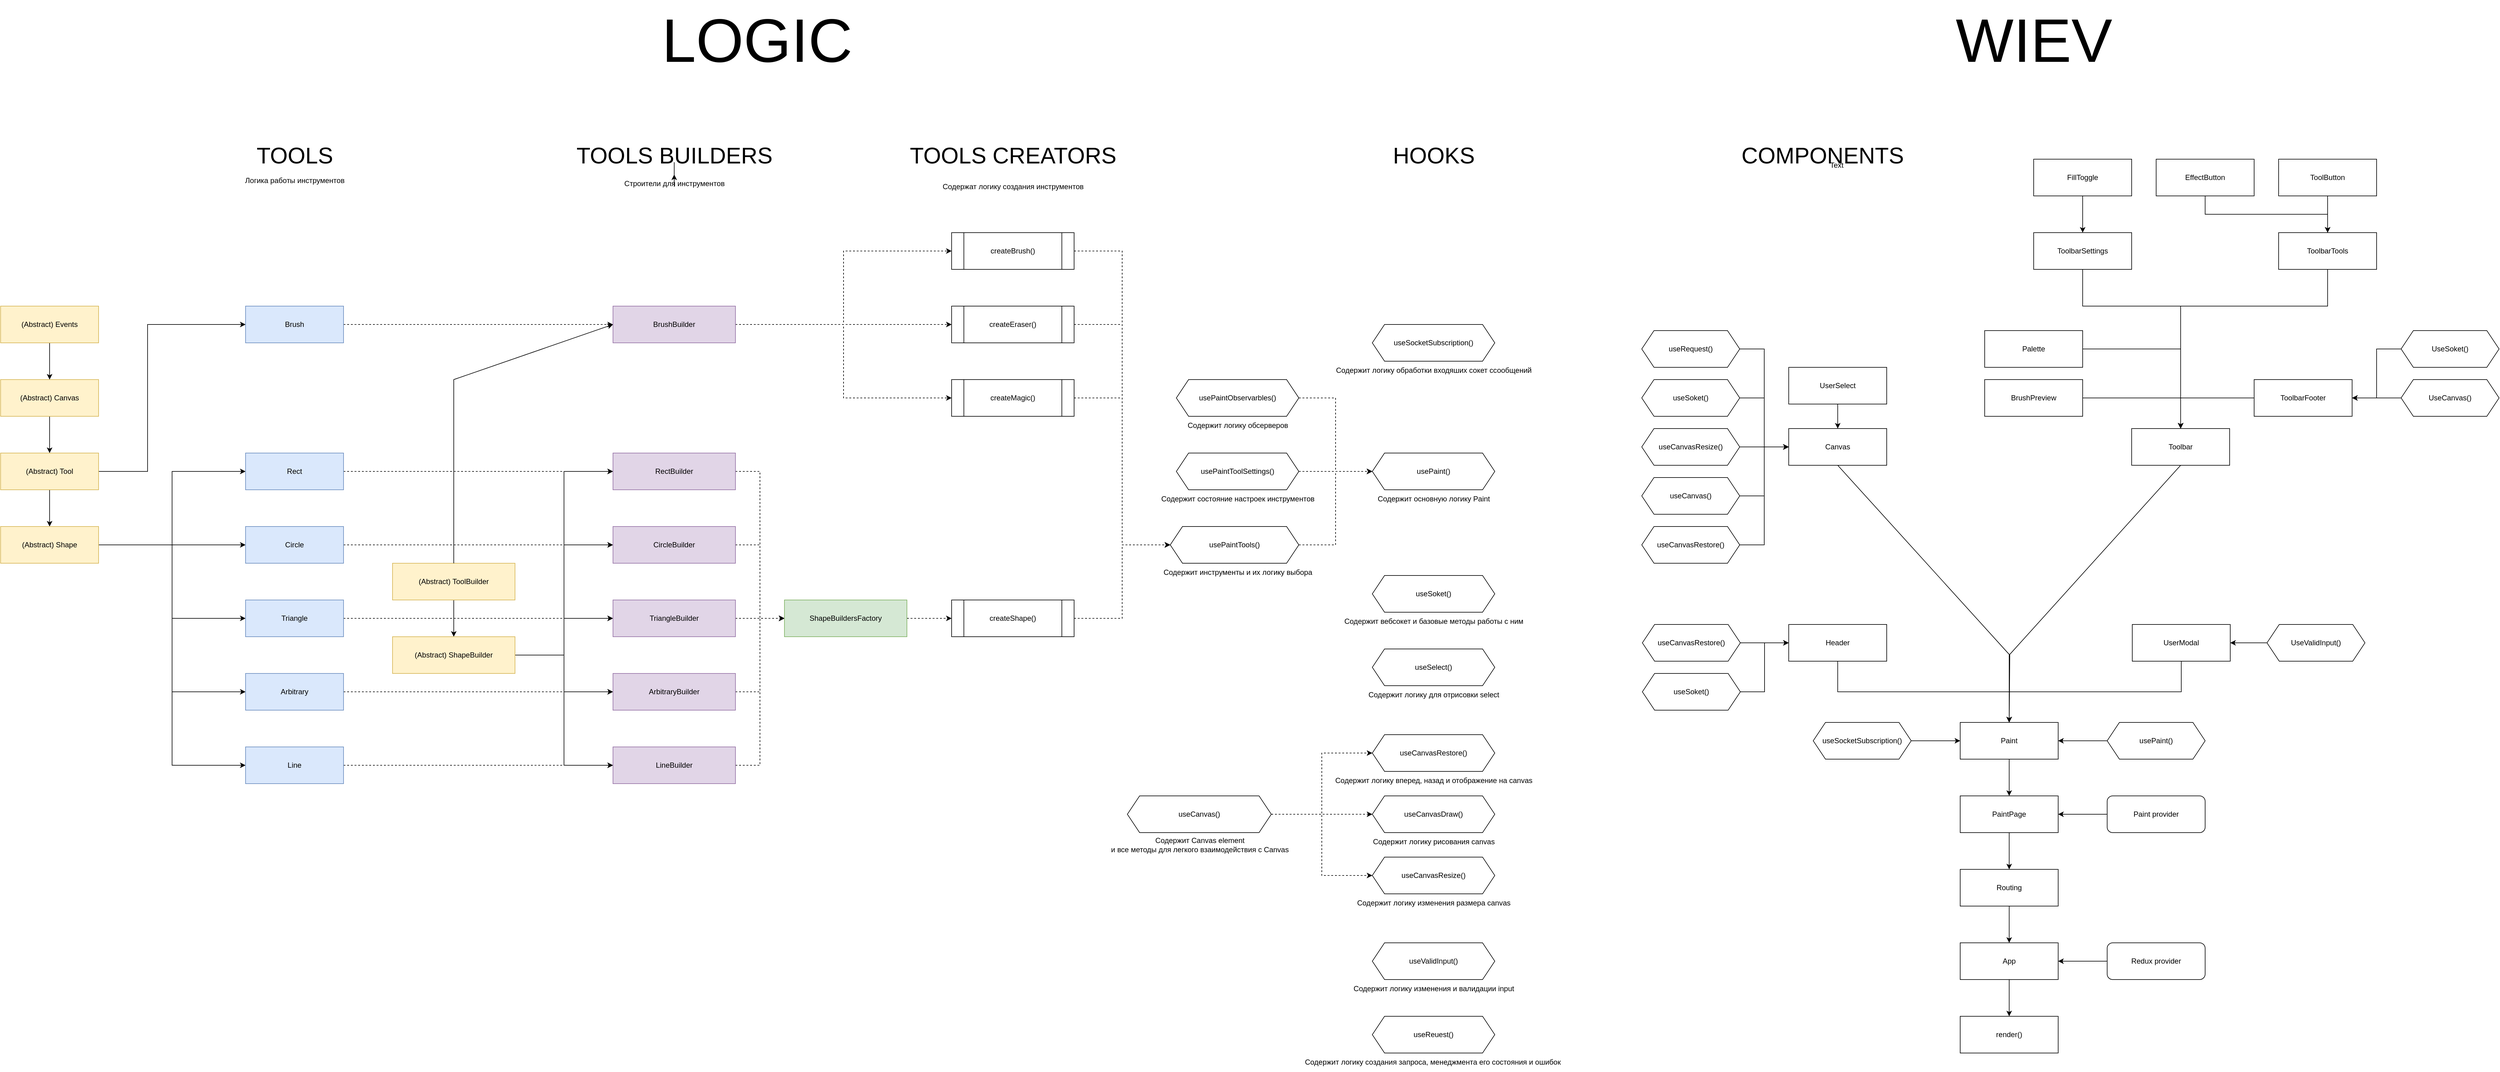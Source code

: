 <mxfile version="21.1.2" type="device">
  <diagram id="FnZsY2ouUx1naVuJApv_" name="Страница 1">
    <mxGraphModel dx="8283" dy="3577" grid="1" gridSize="10" guides="1" tooltips="1" connect="1" arrows="1" fold="1" page="1" pageScale="1" pageWidth="827" pageHeight="1169" math="0" shadow="0">
      <root>
        <mxCell id="0" />
        <mxCell id="1" parent="0" />
        <mxCell id="IbeQ15tzsARgZr68g3Qt-141" style="edgeStyle=orthogonalEdgeStyle;rounded=0;orthogonalLoop=1;jettySize=auto;html=1;exitX=1;exitY=0.5;exitDx=0;exitDy=0;entryX=0;entryY=0.5;entryDx=0;entryDy=0;dashed=1;" edge="1" parent="1" source="IbeQ15tzsARgZr68g3Qt-127" target="IbeQ15tzsARgZr68g3Qt-86">
          <mxGeometry relative="1" as="geometry" />
        </mxCell>
        <mxCell id="IbeQ15tzsARgZr68g3Qt-138" style="edgeStyle=orthogonalEdgeStyle;rounded=0;orthogonalLoop=1;jettySize=auto;html=1;entryX=0;entryY=0.5;entryDx=0;entryDy=0;dashed=1;" edge="1" parent="1" source="IbeQ15tzsARgZr68g3Qt-126" target="IbeQ15tzsARgZr68g3Qt-77">
          <mxGeometry relative="1" as="geometry" />
        </mxCell>
        <mxCell id="cklBy7s0651ejE6oJS3A-5" style="edgeStyle=orthogonalEdgeStyle;rounded=0;orthogonalLoop=1;jettySize=auto;html=1;entryX=0.5;entryY=0;entryDx=0;entryDy=0;" parent="1" source="cklBy7s0651ejE6oJS3A-1" target="cklBy7s0651ejE6oJS3A-4" edge="1">
          <mxGeometry relative="1" as="geometry" />
        </mxCell>
        <mxCell id="cklBy7s0651ejE6oJS3A-1" value="App" style="rounded=0;whiteSpace=wrap;html=1;" parent="1" vertex="1">
          <mxGeometry x="-520" y="920" width="160" height="60" as="geometry" />
        </mxCell>
        <mxCell id="cklBy7s0651ejE6oJS3A-4" value="render()" style="rounded=0;whiteSpace=wrap;html=1;" parent="1" vertex="1">
          <mxGeometry x="-520" y="1040" width="160" height="60" as="geometry" />
        </mxCell>
        <mxCell id="cklBy7s0651ejE6oJS3A-7" style="edgeStyle=orthogonalEdgeStyle;rounded=0;orthogonalLoop=1;jettySize=auto;html=1;entryX=0.5;entryY=0;entryDx=0;entryDy=0;" parent="1" source="cklBy7s0651ejE6oJS3A-6" target="cklBy7s0651ejE6oJS3A-1" edge="1">
          <mxGeometry relative="1" as="geometry" />
        </mxCell>
        <mxCell id="cklBy7s0651ejE6oJS3A-6" value="Routing" style="rounded=0;whiteSpace=wrap;html=1;" parent="1" vertex="1">
          <mxGeometry x="-520" y="800" width="160" height="60" as="geometry" />
        </mxCell>
        <mxCell id="cklBy7s0651ejE6oJS3A-9" style="edgeStyle=orthogonalEdgeStyle;rounded=0;orthogonalLoop=1;jettySize=auto;html=1;entryX=0.5;entryY=0;entryDx=0;entryDy=0;" parent="1" source="cklBy7s0651ejE6oJS3A-8" target="cklBy7s0651ejE6oJS3A-6" edge="1">
          <mxGeometry relative="1" as="geometry" />
        </mxCell>
        <mxCell id="cklBy7s0651ejE6oJS3A-8" value="PaintPage" style="rounded=0;whiteSpace=wrap;html=1;" parent="1" vertex="1">
          <mxGeometry x="-520" y="680" width="160" height="60" as="geometry" />
        </mxCell>
        <mxCell id="cklBy7s0651ejE6oJS3A-11" style="edgeStyle=orthogonalEdgeStyle;rounded=0;orthogonalLoop=1;jettySize=auto;html=1;entryX=1;entryY=0.5;entryDx=0;entryDy=0;" parent="1" source="cklBy7s0651ejE6oJS3A-10" target="cklBy7s0651ejE6oJS3A-1" edge="1">
          <mxGeometry relative="1" as="geometry" />
        </mxCell>
        <mxCell id="cklBy7s0651ejE6oJS3A-10" value="Redux provider" style="rounded=1;whiteSpace=wrap;html=1;" parent="1" vertex="1">
          <mxGeometry x="-280" y="920" width="160" height="60" as="geometry" />
        </mxCell>
        <mxCell id="cklBy7s0651ejE6oJS3A-13" style="edgeStyle=orthogonalEdgeStyle;rounded=0;orthogonalLoop=1;jettySize=auto;html=1;entryX=1;entryY=0.5;entryDx=0;entryDy=0;" parent="1" source="cklBy7s0651ejE6oJS3A-12" target="cklBy7s0651ejE6oJS3A-8" edge="1">
          <mxGeometry relative="1" as="geometry" />
        </mxCell>
        <mxCell id="cklBy7s0651ejE6oJS3A-12" value="Paint provider" style="rounded=1;whiteSpace=wrap;html=1;" parent="1" vertex="1">
          <mxGeometry x="-280" y="680" width="160" height="60" as="geometry" />
        </mxCell>
        <mxCell id="cklBy7s0651ejE6oJS3A-18" style="edgeStyle=orthogonalEdgeStyle;rounded=0;orthogonalLoop=1;jettySize=auto;html=1;entryX=0.5;entryY=0;entryDx=0;entryDy=0;" parent="1" source="cklBy7s0651ejE6oJS3A-17" target="cklBy7s0651ejE6oJS3A-8" edge="1">
          <mxGeometry relative="1" as="geometry" />
        </mxCell>
        <mxCell id="cklBy7s0651ejE6oJS3A-17" value="Paint" style="rounded=0;whiteSpace=wrap;html=1;" parent="1" vertex="1">
          <mxGeometry x="-520" y="560" width="160" height="60" as="geometry" />
        </mxCell>
        <mxCell id="cklBy7s0651ejE6oJS3A-21" style="edgeStyle=orthogonalEdgeStyle;rounded=0;orthogonalLoop=1;jettySize=auto;html=1;entryX=1;entryY=0.5;entryDx=0;entryDy=0;" parent="1" source="cklBy7s0651ejE6oJS3A-20" target="cklBy7s0651ejE6oJS3A-17" edge="1">
          <mxGeometry relative="1" as="geometry" />
        </mxCell>
        <mxCell id="cklBy7s0651ejE6oJS3A-20" value="usePaint()" style="shape=hexagon;perimeter=hexagonPerimeter2;whiteSpace=wrap;html=1;fixedSize=1;" parent="1" vertex="1">
          <mxGeometry x="-280" y="560" width="160" height="60" as="geometry" />
        </mxCell>
        <mxCell id="cklBy7s0651ejE6oJS3A-28" style="edgeStyle=orthogonalEdgeStyle;rounded=0;orthogonalLoop=1;jettySize=auto;html=1;exitX=0.5;exitY=1;exitDx=0;exitDy=0;entryX=0.5;entryY=0;entryDx=0;entryDy=0;" parent="1" source="cklBy7s0651ejE6oJS3A-22" target="cklBy7s0651ejE6oJS3A-17" edge="1">
          <mxGeometry relative="1" as="geometry" />
        </mxCell>
        <mxCell id="cklBy7s0651ejE6oJS3A-22" value="Header" style="rounded=0;whiteSpace=wrap;html=1;" parent="1" vertex="1">
          <mxGeometry x="-800" y="400" width="160" height="60" as="geometry" />
        </mxCell>
        <mxCell id="cklBy7s0651ejE6oJS3A-23" value="Canvas" style="rounded=0;whiteSpace=wrap;html=1;" parent="1" vertex="1">
          <mxGeometry x="-800" y="80" width="160" height="60" as="geometry" />
        </mxCell>
        <mxCell id="cklBy7s0651ejE6oJS3A-24" value="Toolbar" style="rounded=0;whiteSpace=wrap;html=1;" parent="1" vertex="1">
          <mxGeometry x="-240" y="80" width="160" height="60" as="geometry" />
        </mxCell>
        <mxCell id="cklBy7s0651ejE6oJS3A-31" style="edgeStyle=orthogonalEdgeStyle;rounded=0;orthogonalLoop=1;jettySize=auto;html=1;exitX=0.5;exitY=1;exitDx=0;exitDy=0;entryX=0.5;entryY=0;entryDx=0;entryDy=0;" parent="1" source="cklBy7s0651ejE6oJS3A-25" target="cklBy7s0651ejE6oJS3A-17" edge="1">
          <mxGeometry relative="1" as="geometry" />
        </mxCell>
        <mxCell id="cklBy7s0651ejE6oJS3A-25" value="UserModal" style="rounded=0;whiteSpace=wrap;html=1;" parent="1" vertex="1">
          <mxGeometry x="-239" y="400" width="160" height="60" as="geometry" />
        </mxCell>
        <mxCell id="cklBy7s0651ejE6oJS3A-33" style="edgeStyle=orthogonalEdgeStyle;rounded=0;orthogonalLoop=1;jettySize=auto;html=1;exitX=1;exitY=0.5;exitDx=0;exitDy=0;entryX=0;entryY=0.5;entryDx=0;entryDy=0;" parent="1" source="cklBy7s0651ejE6oJS3A-32" target="cklBy7s0651ejE6oJS3A-22" edge="1">
          <mxGeometry relative="1" as="geometry" />
        </mxCell>
        <mxCell id="cklBy7s0651ejE6oJS3A-32" value="useSoket()" style="shape=hexagon;perimeter=hexagonPerimeter2;whiteSpace=wrap;html=1;fixedSize=1;" parent="1" vertex="1">
          <mxGeometry x="-1039" y="480" width="160" height="60" as="geometry" />
        </mxCell>
        <mxCell id="cklBy7s0651ejE6oJS3A-36" style="edgeStyle=orthogonalEdgeStyle;rounded=0;orthogonalLoop=1;jettySize=auto;html=1;exitX=1;exitY=0.5;exitDx=0;exitDy=0;entryX=0;entryY=0.5;entryDx=0;entryDy=0;" parent="1" source="cklBy7s0651ejE6oJS3A-35" target="cklBy7s0651ejE6oJS3A-22" edge="1">
          <mxGeometry relative="1" as="geometry" />
        </mxCell>
        <mxCell id="cklBy7s0651ejE6oJS3A-35" value="useCanvasRestore()" style="shape=hexagon;perimeter=hexagonPerimeter2;whiteSpace=wrap;html=1;fixedSize=1;" parent="1" vertex="1">
          <mxGeometry x="-1039" y="400" width="160" height="60" as="geometry" />
        </mxCell>
        <mxCell id="cklBy7s0651ejE6oJS3A-40" style="edgeStyle=orthogonalEdgeStyle;rounded=0;orthogonalLoop=1;jettySize=auto;html=1;exitX=0;exitY=0.5;exitDx=0;exitDy=0;entryX=1;entryY=0.5;entryDx=0;entryDy=0;" parent="1" source="cklBy7s0651ejE6oJS3A-39" target="cklBy7s0651ejE6oJS3A-25" edge="1">
          <mxGeometry relative="1" as="geometry" />
        </mxCell>
        <mxCell id="cklBy7s0651ejE6oJS3A-39" value="UseValidInput()" style="shape=hexagon;perimeter=hexagonPerimeter2;whiteSpace=wrap;html=1;fixedSize=1;" parent="1" vertex="1">
          <mxGeometry x="-19" y="400" width="160" height="60" as="geometry" />
        </mxCell>
        <mxCell id="cklBy7s0651ejE6oJS3A-43" value="useSoket()" style="shape=hexagon;perimeter=hexagonPerimeter2;whiteSpace=wrap;html=1;fixedSize=1;" parent="1" vertex="1">
          <mxGeometry x="-1480" y="320" width="200" height="60" as="geometry" />
        </mxCell>
        <mxCell id="cklBy7s0651ejE6oJS3A-45" value="Содержит вебсокет и базовые методы работы с ним" style="text;html=1;align=center;verticalAlign=middle;resizable=0;points=[];autosize=1;strokeColor=none;fillColor=none;" parent="1" vertex="1">
          <mxGeometry x="-1540" y="380" width="320" height="30" as="geometry" />
        </mxCell>
        <mxCell id="cklBy7s0651ejE6oJS3A-55" style="edgeStyle=orthogonalEdgeStyle;rounded=0;orthogonalLoop=1;jettySize=auto;html=1;exitX=1;exitY=0.5;exitDx=0;exitDy=0;entryX=0;entryY=0.5;entryDx=0;entryDy=0;dashed=1;" parent="1" source="cklBy7s0651ejE6oJS3A-46" target="cklBy7s0651ejE6oJS3A-49" edge="1">
          <mxGeometry relative="1" as="geometry" />
        </mxCell>
        <mxCell id="cklBy7s0651ejE6oJS3A-56" style="edgeStyle=orthogonalEdgeStyle;rounded=0;orthogonalLoop=1;jettySize=auto;html=1;exitX=1;exitY=0.5;exitDx=0;exitDy=0;entryX=0;entryY=0.5;entryDx=0;entryDy=0;dashed=1;" parent="1" source="cklBy7s0651ejE6oJS3A-46" target="cklBy7s0651ejE6oJS3A-51" edge="1">
          <mxGeometry relative="1" as="geometry" />
        </mxCell>
        <mxCell id="cklBy7s0651ejE6oJS3A-57" style="edgeStyle=orthogonalEdgeStyle;rounded=0;orthogonalLoop=1;jettySize=auto;html=1;exitX=1;exitY=0.5;exitDx=0;exitDy=0;entryX=0;entryY=0.5;entryDx=0;entryDy=0;dashed=1;" parent="1" source="cklBy7s0651ejE6oJS3A-46" target="cklBy7s0651ejE6oJS3A-53" edge="1">
          <mxGeometry relative="1" as="geometry" />
        </mxCell>
        <mxCell id="cklBy7s0651ejE6oJS3A-46" value="useCanvas()" style="shape=hexagon;perimeter=hexagonPerimeter2;whiteSpace=wrap;html=1;fixedSize=1;" parent="1" vertex="1">
          <mxGeometry x="-1880" y="680" width="235" height="60" as="geometry" />
        </mxCell>
        <mxCell id="cklBy7s0651ejE6oJS3A-47" value="Содержит Canvas element&lt;br&gt;и все методы для легкого взаимодействия с Canvas" style="text;html=1;align=center;verticalAlign=middle;resizable=0;points=[];autosize=1;strokeColor=none;fillColor=none;" parent="1" vertex="1">
          <mxGeometry x="-1917.5" y="740" width="310" height="40" as="geometry" />
        </mxCell>
        <mxCell id="cklBy7s0651ejE6oJS3A-49" value="useCanvasRestore()" style="shape=hexagon;perimeter=hexagonPerimeter2;whiteSpace=wrap;html=1;fixedSize=1;" parent="1" vertex="1">
          <mxGeometry x="-1480" y="580" width="200" height="60" as="geometry" />
        </mxCell>
        <mxCell id="cklBy7s0651ejE6oJS3A-50" value="Содержит логику вперед, назад и отображение на canvas" style="text;html=1;align=center;verticalAlign=middle;resizable=0;points=[];autosize=1;strokeColor=none;fillColor=none;" parent="1" vertex="1">
          <mxGeometry x="-1555" y="640" width="350" height="30" as="geometry" />
        </mxCell>
        <mxCell id="cklBy7s0651ejE6oJS3A-51" value="useCanvasDraw()" style="shape=hexagon;perimeter=hexagonPerimeter2;whiteSpace=wrap;html=1;fixedSize=1;" parent="1" vertex="1">
          <mxGeometry x="-1480" y="680" width="200" height="60" as="geometry" />
        </mxCell>
        <mxCell id="cklBy7s0651ejE6oJS3A-52" value="Содержит логику рисования canvas" style="text;html=1;align=center;verticalAlign=middle;resizable=0;points=[];autosize=1;strokeColor=none;fillColor=none;" parent="1" vertex="1">
          <mxGeometry x="-1490" y="740" width="220" height="30" as="geometry" />
        </mxCell>
        <mxCell id="cklBy7s0651ejE6oJS3A-53" value="useCanvasResize()" style="shape=hexagon;perimeter=hexagonPerimeter2;whiteSpace=wrap;html=1;fixedSize=1;" parent="1" vertex="1">
          <mxGeometry x="-1480" y="780" width="200" height="60" as="geometry" />
        </mxCell>
        <mxCell id="cklBy7s0651ejE6oJS3A-54" value="Содержит логику изменения размера canvas" style="text;html=1;align=center;verticalAlign=middle;resizable=0;points=[];autosize=1;strokeColor=none;fillColor=none;" parent="1" vertex="1">
          <mxGeometry x="-1515" y="840" width="270" height="30" as="geometry" />
        </mxCell>
        <mxCell id="cklBy7s0651ejE6oJS3A-58" value="useValidInput()" style="shape=hexagon;perimeter=hexagonPerimeter2;whiteSpace=wrap;html=1;fixedSize=1;" parent="1" vertex="1">
          <mxGeometry x="-1480" y="920" width="200" height="60" as="geometry" />
        </mxCell>
        <mxCell id="cklBy7s0651ejE6oJS3A-59" value="Содержит логику изменения и валидации input" style="text;html=1;align=center;verticalAlign=middle;resizable=0;points=[];autosize=1;strokeColor=none;fillColor=none;" parent="1" vertex="1">
          <mxGeometry x="-1525" y="980" width="290" height="30" as="geometry" />
        </mxCell>
        <mxCell id="cklBy7s0651ejE6oJS3A-60" value="useSelect()" style="shape=hexagon;perimeter=hexagonPerimeter2;whiteSpace=wrap;html=1;fixedSize=1;" parent="1" vertex="1">
          <mxGeometry x="-1480" y="440" width="200" height="60" as="geometry" />
        </mxCell>
        <mxCell id="cklBy7s0651ejE6oJS3A-61" value="Содержит логику для отрисовки select" style="text;html=1;align=center;verticalAlign=middle;resizable=0;points=[];autosize=1;strokeColor=none;fillColor=none;" parent="1" vertex="1">
          <mxGeometry x="-1500" y="500" width="240" height="30" as="geometry" />
        </mxCell>
        <mxCell id="IbeQ15tzsARgZr68g3Qt-2" value="usePaint()" style="shape=hexagon;perimeter=hexagonPerimeter2;whiteSpace=wrap;html=1;fixedSize=1;" vertex="1" parent="1">
          <mxGeometry x="-1480" y="120" width="200" height="60" as="geometry" />
        </mxCell>
        <mxCell id="IbeQ15tzsARgZr68g3Qt-11" style="edgeStyle=orthogonalEdgeStyle;rounded=0;orthogonalLoop=1;jettySize=auto;html=1;exitX=1;exitY=0.5;exitDx=0;exitDy=0;entryX=0;entryY=0.5;entryDx=0;entryDy=0;dashed=1;" edge="1" parent="1" source="IbeQ15tzsARgZr68g3Qt-4" target="IbeQ15tzsARgZr68g3Qt-2">
          <mxGeometry relative="1" as="geometry" />
        </mxCell>
        <mxCell id="IbeQ15tzsARgZr68g3Qt-4" value="usePaintTools()" style="shape=hexagon;perimeter=hexagonPerimeter2;whiteSpace=wrap;html=1;fixedSize=1;" vertex="1" parent="1">
          <mxGeometry x="-1810" y="240" width="210" height="60" as="geometry" />
        </mxCell>
        <mxCell id="IbeQ15tzsARgZr68g3Qt-5" value="Содержит инструменты и их логику выбора" style="text;html=1;align=center;verticalAlign=middle;resizable=0;points=[];autosize=1;strokeColor=none;fillColor=none;" vertex="1" parent="1">
          <mxGeometry x="-1835" y="300" width="270" height="30" as="geometry" />
        </mxCell>
        <mxCell id="IbeQ15tzsARgZr68g3Qt-9" style="edgeStyle=orthogonalEdgeStyle;rounded=0;orthogonalLoop=1;jettySize=auto;html=1;exitX=1;exitY=0.5;exitDx=0;exitDy=0;entryX=0;entryY=0.5;entryDx=0;entryDy=0;dashed=1;" edge="1" parent="1" source="IbeQ15tzsARgZr68g3Qt-6" target="IbeQ15tzsARgZr68g3Qt-2">
          <mxGeometry relative="1" as="geometry" />
        </mxCell>
        <mxCell id="IbeQ15tzsARgZr68g3Qt-6" value="usePaintObservarbles()" style="shape=hexagon;perimeter=hexagonPerimeter2;whiteSpace=wrap;html=1;fixedSize=1;" vertex="1" parent="1">
          <mxGeometry x="-1800" width="200" height="60" as="geometry" />
        </mxCell>
        <mxCell id="IbeQ15tzsARgZr68g3Qt-10" style="edgeStyle=orthogonalEdgeStyle;rounded=0;orthogonalLoop=1;jettySize=auto;html=1;exitX=1;exitY=0.5;exitDx=0;exitDy=0;entryX=0;entryY=0.5;entryDx=0;entryDy=0;dashed=1;" edge="1" parent="1" source="IbeQ15tzsARgZr68g3Qt-7" target="IbeQ15tzsARgZr68g3Qt-2">
          <mxGeometry relative="1" as="geometry" />
        </mxCell>
        <mxCell id="IbeQ15tzsARgZr68g3Qt-7" value="usePaintToolSettings()" style="shape=hexagon;perimeter=hexagonPerimeter2;whiteSpace=wrap;html=1;fixedSize=1;" vertex="1" parent="1">
          <mxGeometry x="-1800" y="120" width="200" height="60" as="geometry" />
        </mxCell>
        <mxCell id="IbeQ15tzsARgZr68g3Qt-8" value="Содержит основную логику Paint" style="text;html=1;align=center;verticalAlign=middle;resizable=0;points=[];autosize=1;strokeColor=none;fillColor=none;" vertex="1" parent="1">
          <mxGeometry x="-1485" y="180" width="210" height="30" as="geometry" />
        </mxCell>
        <mxCell id="IbeQ15tzsARgZr68g3Qt-12" value="Содержит логику обсерверов" style="text;html=1;align=center;verticalAlign=middle;resizable=0;points=[];autosize=1;strokeColor=none;fillColor=none;" vertex="1" parent="1">
          <mxGeometry x="-1795" y="60" width="190" height="30" as="geometry" />
        </mxCell>
        <mxCell id="IbeQ15tzsARgZr68g3Qt-13" value="Содержит состояние настроек инструментов" style="text;html=1;align=center;verticalAlign=middle;resizable=0;points=[];autosize=1;strokeColor=none;fillColor=none;" vertex="1" parent="1">
          <mxGeometry x="-1835" y="180" width="270" height="30" as="geometry" />
        </mxCell>
        <mxCell id="IbeQ15tzsARgZr68g3Qt-23" style="edgeStyle=orthogonalEdgeStyle;rounded=0;orthogonalLoop=1;jettySize=auto;html=1;exitX=1;exitY=0.5;exitDx=0;exitDy=0;entryX=0;entryY=0.5;entryDx=0;entryDy=0;dashed=1;" edge="1" parent="1" source="IbeQ15tzsARgZr68g3Qt-43" target="IbeQ15tzsARgZr68g3Qt-4">
          <mxGeometry relative="1" as="geometry">
            <mxPoint x="-2280.0" y="-210" as="sourcePoint" />
          </mxGeometry>
        </mxCell>
        <mxCell id="IbeQ15tzsARgZr68g3Qt-15" value="&lt;font style=&quot;font-size: 37px;&quot;&gt;TOOLS CREATORS&lt;/font&gt;" style="text;html=1;align=center;verticalAlign=middle;resizable=0;points=[];autosize=1;strokeColor=none;fillColor=none;" vertex="1" parent="1">
          <mxGeometry x="-2247" y="-395" width="360" height="60" as="geometry" />
        </mxCell>
        <mxCell id="IbeQ15tzsARgZr68g3Qt-29" style="edgeStyle=orthogonalEdgeStyle;rounded=0;orthogonalLoop=1;jettySize=auto;html=1;exitX=1;exitY=0.5;exitDx=0;exitDy=0;entryX=0;entryY=0.5;entryDx=0;entryDy=0;dashed=1;" edge="1" parent="1" source="IbeQ15tzsARgZr68g3Qt-45" target="IbeQ15tzsARgZr68g3Qt-4">
          <mxGeometry relative="1" as="geometry">
            <mxPoint x="-2280" y="30" as="sourcePoint" />
          </mxGeometry>
        </mxCell>
        <mxCell id="IbeQ15tzsARgZr68g3Qt-30" style="edgeStyle=orthogonalEdgeStyle;rounded=0;orthogonalLoop=1;jettySize=auto;html=1;exitX=1;exitY=0.5;exitDx=0;exitDy=0;entryX=0;entryY=0.5;entryDx=0;entryDy=0;dashed=1;" edge="1" parent="1" source="IbeQ15tzsARgZr68g3Qt-44" target="IbeQ15tzsARgZr68g3Qt-4">
          <mxGeometry relative="1" as="geometry">
            <mxPoint x="-2280" y="-90" as="sourcePoint" />
          </mxGeometry>
        </mxCell>
        <mxCell id="IbeQ15tzsARgZr68g3Qt-34" value="Содержат логику создания инструментов" style="text;html=1;align=center;verticalAlign=middle;resizable=0;points=[];autosize=1;strokeColor=none;fillColor=none;" vertex="1" parent="1">
          <mxGeometry x="-2192" y="-330" width="250" height="30" as="geometry" />
        </mxCell>
        <mxCell id="IbeQ15tzsARgZr68g3Qt-38" style="edgeStyle=orthogonalEdgeStyle;rounded=0;orthogonalLoop=1;jettySize=auto;html=1;exitX=1;exitY=0.5;exitDx=0;exitDy=0;entryX=0;entryY=0.5;entryDx=0;entryDy=0;dashed=1;" edge="1" parent="1" source="IbeQ15tzsARgZr68g3Qt-47" target="IbeQ15tzsARgZr68g3Qt-44">
          <mxGeometry relative="1" as="geometry">
            <mxPoint x="-3010" y="-90" as="sourcePoint" />
            <mxPoint x="-2680" y="-90" as="targetPoint" />
          </mxGeometry>
        </mxCell>
        <mxCell id="IbeQ15tzsARgZr68g3Qt-39" style="edgeStyle=orthogonalEdgeStyle;rounded=0;orthogonalLoop=1;jettySize=auto;html=1;exitX=1;exitY=0.5;exitDx=0;exitDy=0;entryX=0;entryY=0.5;entryDx=0;entryDy=0;dashed=1;" edge="1" parent="1" source="IbeQ15tzsARgZr68g3Qt-47" target="IbeQ15tzsARgZr68g3Qt-43">
          <mxGeometry relative="1" as="geometry">
            <mxPoint x="-3010" y="-90" as="sourcePoint" />
            <mxPoint x="-2680" y="-210" as="targetPoint" />
          </mxGeometry>
        </mxCell>
        <mxCell id="IbeQ15tzsARgZr68g3Qt-43" value="createBrush()" style="shape=process;whiteSpace=wrap;html=1;backgroundOutline=1;" vertex="1" parent="1">
          <mxGeometry x="-2167" y="-240" width="200" height="60" as="geometry" />
        </mxCell>
        <mxCell id="IbeQ15tzsARgZr68g3Qt-44" value="createEraser()" style="shape=process;whiteSpace=wrap;html=1;backgroundOutline=1;" vertex="1" parent="1">
          <mxGeometry x="-2167" y="-120" width="200" height="60" as="geometry" />
        </mxCell>
        <mxCell id="IbeQ15tzsARgZr68g3Qt-45" value="createMagic()" style="shape=process;whiteSpace=wrap;html=1;backgroundOutline=1;" vertex="1" parent="1">
          <mxGeometry x="-2167" width="200" height="60" as="geometry" />
        </mxCell>
        <mxCell id="IbeQ15tzsARgZr68g3Qt-95" style="edgeStyle=orthogonalEdgeStyle;rounded=0;orthogonalLoop=1;jettySize=auto;html=1;exitX=1;exitY=0.5;exitDx=0;exitDy=0;entryX=0;entryY=0.5;entryDx=0;entryDy=0;dashed=1;" edge="1" parent="1" source="IbeQ15tzsARgZr68g3Qt-47" target="IbeQ15tzsARgZr68g3Qt-45">
          <mxGeometry relative="1" as="geometry" />
        </mxCell>
        <mxCell id="IbeQ15tzsARgZr68g3Qt-47" value="BrushBuilder" style="rounded=0;whiteSpace=wrap;html=1;fillColor=#e1d5e7;strokeColor=#9673a6;" vertex="1" parent="1">
          <mxGeometry x="-2720" y="-120" width="200" height="60" as="geometry" />
        </mxCell>
        <mxCell id="IbeQ15tzsARgZr68g3Qt-50" value="&lt;font style=&quot;font-size: 37px;&quot;&gt;TOOLS BUILDERS&lt;/font&gt;" style="text;html=1;align=center;verticalAlign=middle;resizable=0;points=[];autosize=1;strokeColor=none;fillColor=none;" vertex="1" parent="1">
          <mxGeometry x="-2790" y="-395" width="340" height="60" as="geometry" />
        </mxCell>
        <mxCell id="IbeQ15tzsARgZr68g3Qt-58" style="edgeStyle=orthogonalEdgeStyle;rounded=0;orthogonalLoop=1;jettySize=auto;html=1;entryX=0;entryY=0.5;entryDx=0;entryDy=0;dashed=1;exitX=1;exitY=0.5;exitDx=0;exitDy=0;" edge="1" parent="1" source="IbeQ15tzsARgZr68g3Qt-107" target="IbeQ15tzsARgZr68g3Qt-47">
          <mxGeometry relative="1" as="geometry">
            <mxPoint x="-3920" y="-60" as="sourcePoint" />
          </mxGeometry>
        </mxCell>
        <mxCell id="IbeQ15tzsARgZr68g3Qt-59" value="&lt;font style=&quot;font-size: 37px;&quot;&gt;TOOLS&lt;/font&gt;" style="text;html=1;align=center;verticalAlign=middle;resizable=0;points=[];autosize=1;strokeColor=none;fillColor=none;" vertex="1" parent="1">
          <mxGeometry x="-3315" y="-395" width="150" height="60" as="geometry" />
        </mxCell>
        <mxCell id="IbeQ15tzsARgZr68g3Qt-99" style="edgeStyle=orthogonalEdgeStyle;rounded=0;orthogonalLoop=1;jettySize=auto;html=1;exitX=1;exitY=0.5;exitDx=0;exitDy=0;entryX=0;entryY=0.5;entryDx=0;entryDy=0;dashed=1;" edge="1" parent="1" source="IbeQ15tzsARgZr68g3Qt-105" target="IbeQ15tzsARgZr68g3Qt-4">
          <mxGeometry relative="1" as="geometry">
            <mxPoint x="-2280" y="390" as="sourcePoint" />
          </mxGeometry>
        </mxCell>
        <mxCell id="IbeQ15tzsARgZr68g3Qt-71" style="edgeStyle=orthogonalEdgeStyle;rounded=0;orthogonalLoop=1;jettySize=auto;html=1;exitX=1;exitY=0.5;exitDx=0;exitDy=0;entryX=0;entryY=0.5;entryDx=0;entryDy=0;dashed=1;" edge="1" parent="1" source="IbeQ15tzsARgZr68g3Qt-61" target="IbeQ15tzsARgZr68g3Qt-104">
          <mxGeometry relative="1" as="geometry">
            <mxPoint x="-2340" y="390" as="targetPoint" />
          </mxGeometry>
        </mxCell>
        <mxCell id="IbeQ15tzsARgZr68g3Qt-61" value="RectBuilder" style="rounded=0;whiteSpace=wrap;html=1;fillColor=#e1d5e7;strokeColor=#9673a6;" vertex="1" parent="1">
          <mxGeometry x="-2720" y="120" width="200" height="60" as="geometry" />
        </mxCell>
        <mxCell id="IbeQ15tzsARgZr68g3Qt-121" style="edgeStyle=orthogonalEdgeStyle;rounded=0;orthogonalLoop=1;jettySize=auto;html=1;" edge="1" parent="1" source="IbeQ15tzsARgZr68g3Qt-62" target="IbeQ15tzsARgZr68g3Qt-64">
          <mxGeometry relative="1" as="geometry" />
        </mxCell>
        <mxCell id="IbeQ15tzsARgZr68g3Qt-62" value="(Abstract) ToolBuilder" style="rounded=0;whiteSpace=wrap;html=1;fillColor=#fff2cc;strokeColor=#d6b656;" vertex="1" parent="1">
          <mxGeometry x="-3080" y="300" width="200" height="60" as="geometry" />
        </mxCell>
        <mxCell id="IbeQ15tzsARgZr68g3Qt-84" style="edgeStyle=orthogonalEdgeStyle;rounded=0;orthogonalLoop=1;jettySize=auto;html=1;exitX=1;exitY=0.5;exitDx=0;exitDy=0;entryX=0;entryY=0.5;entryDx=0;entryDy=0;" edge="1" parent="1" source="IbeQ15tzsARgZr68g3Qt-64" target="IbeQ15tzsARgZr68g3Qt-61">
          <mxGeometry relative="1" as="geometry" />
        </mxCell>
        <mxCell id="IbeQ15tzsARgZr68g3Qt-85" style="edgeStyle=orthogonalEdgeStyle;rounded=0;orthogonalLoop=1;jettySize=auto;html=1;exitX=1;exitY=0.5;exitDx=0;exitDy=0;entryX=0;entryY=0.5;entryDx=0;entryDy=0;" edge="1" parent="1" source="IbeQ15tzsARgZr68g3Qt-64" target="IbeQ15tzsARgZr68g3Qt-77">
          <mxGeometry relative="1" as="geometry" />
        </mxCell>
        <mxCell id="IbeQ15tzsARgZr68g3Qt-89" style="edgeStyle=orthogonalEdgeStyle;rounded=0;orthogonalLoop=1;jettySize=auto;html=1;exitX=1;exitY=0.5;exitDx=0;exitDy=0;entryX=0;entryY=0.5;entryDx=0;entryDy=0;" edge="1" parent="1" source="IbeQ15tzsARgZr68g3Qt-64" target="IbeQ15tzsARgZr68g3Qt-86">
          <mxGeometry relative="1" as="geometry" />
        </mxCell>
        <mxCell id="IbeQ15tzsARgZr68g3Qt-90" style="edgeStyle=orthogonalEdgeStyle;rounded=0;orthogonalLoop=1;jettySize=auto;html=1;exitX=1;exitY=0.5;exitDx=0;exitDy=0;entryX=0;entryY=0.5;entryDx=0;entryDy=0;" edge="1" parent="1" source="IbeQ15tzsARgZr68g3Qt-64" target="IbeQ15tzsARgZr68g3Qt-87">
          <mxGeometry relative="1" as="geometry" />
        </mxCell>
        <mxCell id="IbeQ15tzsARgZr68g3Qt-91" style="edgeStyle=orthogonalEdgeStyle;rounded=0;orthogonalLoop=1;jettySize=auto;html=1;exitX=1;exitY=0.5;exitDx=0;exitDy=0;entryX=0;entryY=0.5;entryDx=0;entryDy=0;" edge="1" parent="1" source="IbeQ15tzsARgZr68g3Qt-64" target="IbeQ15tzsARgZr68g3Qt-88">
          <mxGeometry relative="1" as="geometry" />
        </mxCell>
        <mxCell id="IbeQ15tzsARgZr68g3Qt-64" value="(Abstract) ShapeBuilder" style="rounded=0;whiteSpace=wrap;html=1;fillColor=#fff2cc;strokeColor=#d6b656;" vertex="1" parent="1">
          <mxGeometry x="-3080" y="420" width="200" height="60" as="geometry" />
        </mxCell>
        <mxCell id="IbeQ15tzsARgZr68g3Qt-103" style="edgeStyle=orthogonalEdgeStyle;rounded=0;orthogonalLoop=1;jettySize=auto;html=1;exitX=1;exitY=0.5;exitDx=0;exitDy=0;entryX=0;entryY=0.5;entryDx=0;entryDy=0;dashed=1;" edge="1" parent="1" source="IbeQ15tzsARgZr68g3Qt-77" target="IbeQ15tzsARgZr68g3Qt-104">
          <mxGeometry relative="1" as="geometry">
            <mxPoint x="-2340" y="390" as="targetPoint" />
          </mxGeometry>
        </mxCell>
        <mxCell id="IbeQ15tzsARgZr68g3Qt-77" value="CircleBuilder" style="rounded=0;whiteSpace=wrap;html=1;fillColor=#e1d5e7;strokeColor=#9673a6;" vertex="1" parent="1">
          <mxGeometry x="-2720" y="240" width="200" height="60" as="geometry" />
        </mxCell>
        <mxCell id="IbeQ15tzsARgZr68g3Qt-92" style="edgeStyle=orthogonalEdgeStyle;rounded=0;orthogonalLoop=1;jettySize=auto;html=1;exitX=1;exitY=0.5;exitDx=0;exitDy=0;entryX=0;entryY=0.5;entryDx=0;entryDy=0;dashed=1;" edge="1" parent="1" source="IbeQ15tzsARgZr68g3Qt-86" target="IbeQ15tzsARgZr68g3Qt-104">
          <mxGeometry relative="1" as="geometry">
            <mxPoint x="-2340" y="390" as="targetPoint" />
          </mxGeometry>
        </mxCell>
        <mxCell id="IbeQ15tzsARgZr68g3Qt-86" value="TriangleBuilder" style="rounded=0;whiteSpace=wrap;html=1;fillColor=#e1d5e7;strokeColor=#9673a6;" vertex="1" parent="1">
          <mxGeometry x="-2720" y="360" width="200" height="60" as="geometry" />
        </mxCell>
        <mxCell id="IbeQ15tzsARgZr68g3Qt-102" style="edgeStyle=orthogonalEdgeStyle;rounded=0;orthogonalLoop=1;jettySize=auto;html=1;exitX=1;exitY=0.5;exitDx=0;exitDy=0;entryX=0;entryY=0.5;entryDx=0;entryDy=0;dashed=1;" edge="1" parent="1" source="IbeQ15tzsARgZr68g3Qt-87" target="IbeQ15tzsARgZr68g3Qt-104">
          <mxGeometry relative="1" as="geometry">
            <mxPoint x="-2340" y="390" as="targetPoint" />
          </mxGeometry>
        </mxCell>
        <mxCell id="IbeQ15tzsARgZr68g3Qt-87" value="ArbitraryBuilder" style="rounded=0;whiteSpace=wrap;html=1;fillColor=#e1d5e7;strokeColor=#9673a6;" vertex="1" parent="1">
          <mxGeometry x="-2720" y="480" width="200" height="60" as="geometry" />
        </mxCell>
        <mxCell id="IbeQ15tzsARgZr68g3Qt-101" style="edgeStyle=orthogonalEdgeStyle;rounded=0;orthogonalLoop=1;jettySize=auto;html=1;exitX=1;exitY=0.5;exitDx=0;exitDy=0;entryX=0;entryY=0.5;entryDx=0;entryDy=0;dashed=1;" edge="1" parent="1" source="IbeQ15tzsARgZr68g3Qt-88" target="IbeQ15tzsARgZr68g3Qt-104">
          <mxGeometry relative="1" as="geometry">
            <mxPoint x="-2340" y="390" as="targetPoint" />
          </mxGeometry>
        </mxCell>
        <mxCell id="IbeQ15tzsARgZr68g3Qt-88" value="LineBuilder" style="rounded=0;whiteSpace=wrap;html=1;fillColor=#e1d5e7;strokeColor=#9673a6;" vertex="1" parent="1">
          <mxGeometry x="-2720" y="600" width="200" height="60" as="geometry" />
        </mxCell>
        <mxCell id="IbeQ15tzsARgZr68g3Qt-106" style="edgeStyle=orthogonalEdgeStyle;rounded=0;orthogonalLoop=1;jettySize=auto;html=1;entryX=0;entryY=0.5;entryDx=0;entryDy=0;dashed=1;" edge="1" parent="1" source="IbeQ15tzsARgZr68g3Qt-104" target="IbeQ15tzsARgZr68g3Qt-105">
          <mxGeometry relative="1" as="geometry" />
        </mxCell>
        <mxCell id="IbeQ15tzsARgZr68g3Qt-104" value="ShapeBuildersFactory" style="rounded=0;whiteSpace=wrap;html=1;fillColor=#d5e8d4;strokeColor=#82b366;" vertex="1" parent="1">
          <mxGeometry x="-2440" y="360" width="200" height="60" as="geometry" />
        </mxCell>
        <mxCell id="IbeQ15tzsARgZr68g3Qt-105" value="createShape()" style="shape=process;whiteSpace=wrap;html=1;backgroundOutline=1;" vertex="1" parent="1">
          <mxGeometry x="-2167" y="360" width="200" height="60" as="geometry" />
        </mxCell>
        <mxCell id="IbeQ15tzsARgZr68g3Qt-107" value="Brush" style="rounded=0;whiteSpace=wrap;html=1;fillColor=#dae8fc;strokeColor=#6c8ebf;" vertex="1" parent="1">
          <mxGeometry x="-3320" y="-120" width="160" height="60" as="geometry" />
        </mxCell>
        <mxCell id="IbeQ15tzsARgZr68g3Qt-113" value="" style="endArrow=classic;html=1;rounded=0;exitX=0.5;exitY=0;exitDx=0;exitDy=0;entryX=0;entryY=0.5;entryDx=0;entryDy=0;" edge="1" parent="1" source="IbeQ15tzsARgZr68g3Qt-62" target="IbeQ15tzsARgZr68g3Qt-47">
          <mxGeometry width="50" height="50" relative="1" as="geometry">
            <mxPoint x="-3130" y="190" as="sourcePoint" />
            <mxPoint x="-3080" y="140" as="targetPoint" />
            <Array as="points">
              <mxPoint x="-2980" />
            </Array>
          </mxGeometry>
        </mxCell>
        <mxCell id="IbeQ15tzsARgZr68g3Qt-124" style="edgeStyle=orthogonalEdgeStyle;rounded=0;orthogonalLoop=1;jettySize=auto;html=1;entryX=0.5;entryY=0;entryDx=0;entryDy=0;" edge="1" parent="1" source="IbeQ15tzsARgZr68g3Qt-114" target="IbeQ15tzsARgZr68g3Qt-115">
          <mxGeometry relative="1" as="geometry" />
        </mxCell>
        <mxCell id="IbeQ15tzsARgZr68g3Qt-135" style="edgeStyle=orthogonalEdgeStyle;rounded=0;orthogonalLoop=1;jettySize=auto;html=1;exitX=1;exitY=0.5;exitDx=0;exitDy=0;entryX=0;entryY=0.5;entryDx=0;entryDy=0;" edge="1" parent="1" source="IbeQ15tzsARgZr68g3Qt-114" target="IbeQ15tzsARgZr68g3Qt-107">
          <mxGeometry relative="1" as="geometry">
            <Array as="points">
              <mxPoint x="-3480" y="150" />
              <mxPoint x="-3480" y="-90" />
            </Array>
          </mxGeometry>
        </mxCell>
        <mxCell id="IbeQ15tzsARgZr68g3Qt-114" value="(Abstract) Tool" style="rounded=0;whiteSpace=wrap;html=1;fillColor=#fff2cc;strokeColor=#d6b656;" vertex="1" parent="1">
          <mxGeometry x="-3720" y="120" width="160" height="60" as="geometry" />
        </mxCell>
        <mxCell id="IbeQ15tzsARgZr68g3Qt-131" style="edgeStyle=orthogonalEdgeStyle;rounded=0;orthogonalLoop=1;jettySize=auto;html=1;exitX=1;exitY=0.5;exitDx=0;exitDy=0;entryX=0;entryY=0.5;entryDx=0;entryDy=0;" edge="1" parent="1" source="IbeQ15tzsARgZr68g3Qt-115" target="IbeQ15tzsARgZr68g3Qt-125">
          <mxGeometry relative="1" as="geometry" />
        </mxCell>
        <mxCell id="IbeQ15tzsARgZr68g3Qt-132" style="edgeStyle=orthogonalEdgeStyle;rounded=0;orthogonalLoop=1;jettySize=auto;html=1;exitX=1;exitY=0.5;exitDx=0;exitDy=0;entryX=0;entryY=0.5;entryDx=0;entryDy=0;" edge="1" parent="1" source="IbeQ15tzsARgZr68g3Qt-115" target="IbeQ15tzsARgZr68g3Qt-127">
          <mxGeometry relative="1" as="geometry" />
        </mxCell>
        <mxCell id="IbeQ15tzsARgZr68g3Qt-133" style="edgeStyle=orthogonalEdgeStyle;rounded=0;orthogonalLoop=1;jettySize=auto;html=1;exitX=1;exitY=0.5;exitDx=0;exitDy=0;entryX=0;entryY=0.5;entryDx=0;entryDy=0;" edge="1" parent="1" source="IbeQ15tzsARgZr68g3Qt-115" target="IbeQ15tzsARgZr68g3Qt-128">
          <mxGeometry relative="1" as="geometry" />
        </mxCell>
        <mxCell id="IbeQ15tzsARgZr68g3Qt-134" style="edgeStyle=orthogonalEdgeStyle;rounded=0;orthogonalLoop=1;jettySize=auto;html=1;exitX=1;exitY=0.5;exitDx=0;exitDy=0;entryX=0;entryY=0.5;entryDx=0;entryDy=0;" edge="1" parent="1" source="IbeQ15tzsARgZr68g3Qt-115" target="IbeQ15tzsARgZr68g3Qt-129">
          <mxGeometry relative="1" as="geometry" />
        </mxCell>
        <mxCell id="IbeQ15tzsARgZr68g3Qt-136" style="edgeStyle=orthogonalEdgeStyle;rounded=0;orthogonalLoop=1;jettySize=auto;html=1;exitX=1;exitY=0.5;exitDx=0;exitDy=0;entryX=0;entryY=0.5;entryDx=0;entryDy=0;" edge="1" parent="1" source="IbeQ15tzsARgZr68g3Qt-115" target="IbeQ15tzsARgZr68g3Qt-126">
          <mxGeometry relative="1" as="geometry" />
        </mxCell>
        <mxCell id="IbeQ15tzsARgZr68g3Qt-115" value="(Abstract) Shape" style="rounded=0;whiteSpace=wrap;html=1;fillColor=#fff2cc;strokeColor=#d6b656;" vertex="1" parent="1">
          <mxGeometry x="-3720" y="240" width="160" height="60" as="geometry" />
        </mxCell>
        <mxCell id="IbeQ15tzsARgZr68g3Qt-123" style="edgeStyle=orthogonalEdgeStyle;rounded=0;orthogonalLoop=1;jettySize=auto;html=1;" edge="1" parent="1" source="IbeQ15tzsARgZr68g3Qt-117" target="IbeQ15tzsARgZr68g3Qt-114">
          <mxGeometry relative="1" as="geometry" />
        </mxCell>
        <mxCell id="IbeQ15tzsARgZr68g3Qt-117" value="(Abstract) Canvas" style="rounded=0;whiteSpace=wrap;html=1;fillColor=#fff2cc;strokeColor=#d6b656;" vertex="1" parent="1">
          <mxGeometry x="-3720" width="160" height="60" as="geometry" />
        </mxCell>
        <mxCell id="IbeQ15tzsARgZr68g3Qt-122" style="edgeStyle=orthogonalEdgeStyle;rounded=0;orthogonalLoop=1;jettySize=auto;html=1;entryX=0.5;entryY=0;entryDx=0;entryDy=0;" edge="1" parent="1" source="IbeQ15tzsARgZr68g3Qt-119" target="IbeQ15tzsARgZr68g3Qt-117">
          <mxGeometry relative="1" as="geometry" />
        </mxCell>
        <mxCell id="IbeQ15tzsARgZr68g3Qt-119" value="(Abstract) Events" style="rounded=0;whiteSpace=wrap;html=1;fillColor=#fff2cc;strokeColor=#d6b656;" vertex="1" parent="1">
          <mxGeometry x="-3720" y="-120" width="160" height="60" as="geometry" />
        </mxCell>
        <mxCell id="IbeQ15tzsARgZr68g3Qt-137" style="edgeStyle=orthogonalEdgeStyle;rounded=0;orthogonalLoop=1;jettySize=auto;html=1;exitX=1;exitY=0.5;exitDx=0;exitDy=0;entryX=0;entryY=0.5;entryDx=0;entryDy=0;dashed=1;" edge="1" parent="1" source="IbeQ15tzsARgZr68g3Qt-125" target="IbeQ15tzsARgZr68g3Qt-61">
          <mxGeometry relative="1" as="geometry" />
        </mxCell>
        <mxCell id="IbeQ15tzsARgZr68g3Qt-125" value="Rect" style="rounded=0;whiteSpace=wrap;html=1;fillColor=#dae8fc;strokeColor=#6c8ebf;" vertex="1" parent="1">
          <mxGeometry x="-3320" y="120" width="160" height="60" as="geometry" />
        </mxCell>
        <mxCell id="IbeQ15tzsARgZr68g3Qt-126" value="Circle" style="rounded=0;whiteSpace=wrap;html=1;fillColor=#dae8fc;strokeColor=#6c8ebf;" vertex="1" parent="1">
          <mxGeometry x="-3320" y="240" width="160" height="60" as="geometry" />
        </mxCell>
        <mxCell id="IbeQ15tzsARgZr68g3Qt-127" value="Triangle" style="rounded=0;whiteSpace=wrap;html=1;fillColor=#dae8fc;strokeColor=#6c8ebf;" vertex="1" parent="1">
          <mxGeometry x="-3320" y="360" width="160" height="60" as="geometry" />
        </mxCell>
        <mxCell id="IbeQ15tzsARgZr68g3Qt-140" style="edgeStyle=orthogonalEdgeStyle;rounded=0;orthogonalLoop=1;jettySize=auto;html=1;exitX=1;exitY=0.5;exitDx=0;exitDy=0;entryX=0;entryY=0.5;entryDx=0;entryDy=0;dashed=1;" edge="1" parent="1" source="IbeQ15tzsARgZr68g3Qt-128" target="IbeQ15tzsARgZr68g3Qt-87">
          <mxGeometry relative="1" as="geometry" />
        </mxCell>
        <mxCell id="IbeQ15tzsARgZr68g3Qt-128" value="Arbitrary" style="rounded=0;whiteSpace=wrap;html=1;fillColor=#dae8fc;strokeColor=#6c8ebf;" vertex="1" parent="1">
          <mxGeometry x="-3320" y="480" width="160" height="60" as="geometry" />
        </mxCell>
        <mxCell id="IbeQ15tzsARgZr68g3Qt-139" style="edgeStyle=orthogonalEdgeStyle;rounded=0;orthogonalLoop=1;jettySize=auto;html=1;exitX=1;exitY=0.5;exitDx=0;exitDy=0;entryX=0;entryY=0.5;entryDx=0;entryDy=0;dashed=1;" edge="1" parent="1" source="IbeQ15tzsARgZr68g3Qt-129" target="IbeQ15tzsARgZr68g3Qt-88">
          <mxGeometry relative="1" as="geometry" />
        </mxCell>
        <mxCell id="IbeQ15tzsARgZr68g3Qt-129" value="Line" style="rounded=0;whiteSpace=wrap;html=1;fillColor=#dae8fc;strokeColor=#6c8ebf;" vertex="1" parent="1">
          <mxGeometry x="-3320" y="600" width="160" height="60" as="geometry" />
        </mxCell>
        <mxCell id="IbeQ15tzsARgZr68g3Qt-142" value="Логика работы инструментов" style="text;html=1;align=center;verticalAlign=middle;resizable=0;points=[];autosize=1;strokeColor=none;fillColor=none;" vertex="1" parent="1">
          <mxGeometry x="-3335" y="-340" width="190" height="30" as="geometry" />
        </mxCell>
        <mxCell id="IbeQ15tzsARgZr68g3Qt-172" value="" style="edgeStyle=orthogonalEdgeStyle;rounded=0;orthogonalLoop=1;jettySize=auto;html=1;" edge="1" parent="1" source="IbeQ15tzsARgZr68g3Qt-143" target="IbeQ15tzsARgZr68g3Qt-50">
          <mxGeometry relative="1" as="geometry" />
        </mxCell>
        <mxCell id="IbeQ15tzsARgZr68g3Qt-143" value="Строители для инструментов" style="text;html=1;align=center;verticalAlign=middle;resizable=0;points=[];autosize=1;strokeColor=none;fillColor=none;" vertex="1" parent="1">
          <mxGeometry x="-2715" y="-335" width="190" height="30" as="geometry" />
        </mxCell>
        <mxCell id="IbeQ15tzsARgZr68g3Qt-144" value="&lt;span style=&quot;font-size: 37px;&quot;&gt;HOOKS&lt;/span&gt;" style="text;html=1;align=center;verticalAlign=middle;resizable=0;points=[];autosize=1;strokeColor=none;fillColor=none;" vertex="1" parent="1">
          <mxGeometry x="-1460" y="-395" width="160" height="60" as="geometry" />
        </mxCell>
        <mxCell id="IbeQ15tzsARgZr68g3Qt-145" value="useSocketSubscription()" style="shape=hexagon;perimeter=hexagonPerimeter2;whiteSpace=wrap;html=1;fixedSize=1;" vertex="1" parent="1">
          <mxGeometry x="-1480" y="-90" width="200" height="60" as="geometry" />
        </mxCell>
        <mxCell id="IbeQ15tzsARgZr68g3Qt-146" value="Содержит логику обработки входяших сокет ссообщений" style="text;html=1;align=center;verticalAlign=middle;resizable=0;points=[];autosize=1;strokeColor=none;fillColor=none;" vertex="1" parent="1">
          <mxGeometry x="-1550" y="-30" width="340" height="30" as="geometry" />
        </mxCell>
        <mxCell id="IbeQ15tzsARgZr68g3Qt-148" style="edgeStyle=orthogonalEdgeStyle;rounded=0;orthogonalLoop=1;jettySize=auto;html=1;exitX=1;exitY=0.5;exitDx=0;exitDy=0;entryX=0;entryY=0.5;entryDx=0;entryDy=0;" edge="1" parent="1" source="IbeQ15tzsARgZr68g3Qt-147" target="cklBy7s0651ejE6oJS3A-17">
          <mxGeometry relative="1" as="geometry" />
        </mxCell>
        <mxCell id="IbeQ15tzsARgZr68g3Qt-147" value="useSocketSubscription()" style="shape=hexagon;perimeter=hexagonPerimeter2;whiteSpace=wrap;html=1;fixedSize=1;" vertex="1" parent="1">
          <mxGeometry x="-760" y="560" width="160" height="60" as="geometry" />
        </mxCell>
        <mxCell id="IbeQ15tzsARgZr68g3Qt-170" value="&lt;span style=&quot;font-size: 37px;&quot;&gt;COMPONENTS&lt;/span&gt;" style="text;html=1;align=center;verticalAlign=middle;resizable=0;points=[];autosize=1;strokeColor=none;fillColor=none;" vertex="1" parent="1">
          <mxGeometry x="-890" y="-395" width="290" height="60" as="geometry" />
        </mxCell>
        <mxCell id="IbeQ15tzsARgZr68g3Qt-178" value="Text" style="text;html=1;align=center;verticalAlign=middle;resizable=0;points=[];autosize=1;" vertex="1" parent="IbeQ15tzsARgZr68g3Qt-170">
          <mxGeometry x="143" y="30" width="50" height="30" as="geometry" />
        </mxCell>
        <mxCell id="IbeQ15tzsARgZr68g3Qt-173" value="&lt;font style=&quot;font-size: 100px;&quot;&gt;LOGIC&lt;/font&gt;" style="text;html=1;align=center;verticalAlign=middle;resizable=0;points=[];autosize=1;strokeColor=none;fillColor=none;" vertex="1" parent="1">
          <mxGeometry x="-2650" y="-620" width="330" height="130" as="geometry" />
        </mxCell>
        <mxCell id="IbeQ15tzsARgZr68g3Qt-174" value="&lt;span style=&quot;font-size: 100px;&quot;&gt;WIEV&lt;/span&gt;" style="text;html=1;align=center;verticalAlign=middle;resizable=0;points=[];autosize=1;strokeColor=none;fillColor=none;" vertex="1" parent="1">
          <mxGeometry x="-540" y="-620" width="280" height="130" as="geometry" />
        </mxCell>
        <mxCell id="IbeQ15tzsARgZr68g3Qt-175" value="" style="endArrow=classic;html=1;rounded=0;exitX=0.5;exitY=1;exitDx=0;exitDy=0;entryX=0.5;entryY=0;entryDx=0;entryDy=0;" edge="1" parent="1" source="cklBy7s0651ejE6oJS3A-23" target="cklBy7s0651ejE6oJS3A-17">
          <mxGeometry width="50" height="50" relative="1" as="geometry">
            <mxPoint x="-740" y="80" as="sourcePoint" />
            <mxPoint x="-690" y="30" as="targetPoint" />
            <Array as="points">
              <mxPoint x="-439" y="450" />
            </Array>
          </mxGeometry>
        </mxCell>
        <mxCell id="IbeQ15tzsARgZr68g3Qt-176" value="" style="endArrow=classic;html=1;rounded=0;exitX=0.5;exitY=1;exitDx=0;exitDy=0;entryX=0.5;entryY=0;entryDx=0;entryDy=0;" edge="1" parent="1" source="cklBy7s0651ejE6oJS3A-24" target="cklBy7s0651ejE6oJS3A-17">
          <mxGeometry width="50" height="50" relative="1" as="geometry">
            <mxPoint x="-1010" y="-360" as="sourcePoint" />
            <mxPoint x="-430" y="570" as="targetPoint" />
            <Array as="points">
              <mxPoint x="-440" y="450" />
            </Array>
          </mxGeometry>
        </mxCell>
        <mxCell id="IbeQ15tzsARgZr68g3Qt-179" value="useReuest()" style="shape=hexagon;perimeter=hexagonPerimeter2;whiteSpace=wrap;html=1;fixedSize=1;" vertex="1" parent="1">
          <mxGeometry x="-1480" y="1040" width="200" height="60" as="geometry" />
        </mxCell>
        <mxCell id="IbeQ15tzsARgZr68g3Qt-180" value="Содержит логику создания запроса, менеджмента его состояния и ошибок&amp;nbsp;" style="text;html=1;align=center;verticalAlign=middle;resizable=0;points=[];autosize=1;strokeColor=none;fillColor=none;" vertex="1" parent="1">
          <mxGeometry x="-1600" y="1100" width="440" height="30" as="geometry" />
        </mxCell>
        <mxCell id="IbeQ15tzsARgZr68g3Qt-182" style="edgeStyle=orthogonalEdgeStyle;rounded=0;orthogonalLoop=1;jettySize=auto;html=1;entryX=0;entryY=0.5;entryDx=0;entryDy=0;" edge="1" parent="1" source="IbeQ15tzsARgZr68g3Qt-181" target="cklBy7s0651ejE6oJS3A-23">
          <mxGeometry relative="1" as="geometry" />
        </mxCell>
        <mxCell id="IbeQ15tzsARgZr68g3Qt-181" value="useCanvas()" style="shape=hexagon;perimeter=hexagonPerimeter2;whiteSpace=wrap;html=1;fixedSize=1;" vertex="1" parent="1">
          <mxGeometry x="-1040" y="160" width="160" height="60" as="geometry" />
        </mxCell>
        <mxCell id="IbeQ15tzsARgZr68g3Qt-184" style="edgeStyle=orthogonalEdgeStyle;rounded=0;orthogonalLoop=1;jettySize=auto;html=1;exitX=1;exitY=0.5;exitDx=0;exitDy=0;entryX=0;entryY=0.5;entryDx=0;entryDy=0;" edge="1" parent="1" source="IbeQ15tzsARgZr68g3Qt-183" target="cklBy7s0651ejE6oJS3A-23">
          <mxGeometry relative="1" as="geometry" />
        </mxCell>
        <mxCell id="IbeQ15tzsARgZr68g3Qt-183" value="useCanvasRestore()" style="shape=hexagon;perimeter=hexagonPerimeter2;whiteSpace=wrap;html=1;fixedSize=1;" vertex="1" parent="1">
          <mxGeometry x="-1040" y="240" width="160" height="60" as="geometry" />
        </mxCell>
        <mxCell id="IbeQ15tzsARgZr68g3Qt-186" style="edgeStyle=orthogonalEdgeStyle;rounded=0;orthogonalLoop=1;jettySize=auto;html=1;exitX=1;exitY=0.5;exitDx=0;exitDy=0;entryX=0;entryY=0.5;entryDx=0;entryDy=0;" edge="1" parent="1" source="IbeQ15tzsARgZr68g3Qt-185" target="cklBy7s0651ejE6oJS3A-23">
          <mxGeometry relative="1" as="geometry" />
        </mxCell>
        <mxCell id="IbeQ15tzsARgZr68g3Qt-185" value="useCanvasResize()" style="shape=hexagon;perimeter=hexagonPerimeter2;whiteSpace=wrap;html=1;fixedSize=1;" vertex="1" parent="1">
          <mxGeometry x="-1040" y="80" width="160" height="60" as="geometry" />
        </mxCell>
        <mxCell id="IbeQ15tzsARgZr68g3Qt-188" style="edgeStyle=orthogonalEdgeStyle;rounded=0;orthogonalLoop=1;jettySize=auto;html=1;exitX=1;exitY=0.5;exitDx=0;exitDy=0;entryX=0;entryY=0.5;entryDx=0;entryDy=0;" edge="1" parent="1" source="IbeQ15tzsARgZr68g3Qt-187" target="cklBy7s0651ejE6oJS3A-23">
          <mxGeometry relative="1" as="geometry" />
        </mxCell>
        <mxCell id="IbeQ15tzsARgZr68g3Qt-187" value="useSoket()" style="shape=hexagon;perimeter=hexagonPerimeter2;whiteSpace=wrap;html=1;fixedSize=1;" vertex="1" parent="1">
          <mxGeometry x="-1040" width="160" height="60" as="geometry" />
        </mxCell>
        <mxCell id="IbeQ15tzsARgZr68g3Qt-190" style="edgeStyle=orthogonalEdgeStyle;rounded=0;orthogonalLoop=1;jettySize=auto;html=1;exitX=1;exitY=0.5;exitDx=0;exitDy=0;entryX=0;entryY=0.5;entryDx=0;entryDy=0;" edge="1" parent="1" source="IbeQ15tzsARgZr68g3Qt-189" target="cklBy7s0651ejE6oJS3A-23">
          <mxGeometry relative="1" as="geometry" />
        </mxCell>
        <mxCell id="IbeQ15tzsARgZr68g3Qt-189" value="useRequest()" style="shape=hexagon;perimeter=hexagonPerimeter2;whiteSpace=wrap;html=1;fixedSize=1;" vertex="1" parent="1">
          <mxGeometry x="-1040" y="-80" width="160" height="60" as="geometry" />
        </mxCell>
        <mxCell id="IbeQ15tzsARgZr68g3Qt-192" style="edgeStyle=orthogonalEdgeStyle;rounded=0;orthogonalLoop=1;jettySize=auto;html=1;entryX=0.5;entryY=0;entryDx=0;entryDy=0;" edge="1" parent="1" source="IbeQ15tzsARgZr68g3Qt-191" target="cklBy7s0651ejE6oJS3A-23">
          <mxGeometry relative="1" as="geometry" />
        </mxCell>
        <mxCell id="IbeQ15tzsARgZr68g3Qt-191" value="UserSelect" style="rounded=0;whiteSpace=wrap;html=1;" vertex="1" parent="1">
          <mxGeometry x="-800" y="-20" width="160" height="60" as="geometry" />
        </mxCell>
        <mxCell id="IbeQ15tzsARgZr68g3Qt-205" style="edgeStyle=orthogonalEdgeStyle;rounded=0;orthogonalLoop=1;jettySize=auto;html=1;exitX=0;exitY=0.5;exitDx=0;exitDy=0;entryX=0.5;entryY=0;entryDx=0;entryDy=0;" edge="1" parent="1" source="IbeQ15tzsARgZr68g3Qt-193" target="cklBy7s0651ejE6oJS3A-24">
          <mxGeometry relative="1" as="geometry" />
        </mxCell>
        <mxCell id="IbeQ15tzsARgZr68g3Qt-193" value="ToolbarFooter" style="rounded=0;whiteSpace=wrap;html=1;" vertex="1" parent="1">
          <mxGeometry x="-40" width="160" height="60" as="geometry" />
        </mxCell>
        <mxCell id="IbeQ15tzsARgZr68g3Qt-195" style="edgeStyle=orthogonalEdgeStyle;rounded=0;orthogonalLoop=1;jettySize=auto;html=1;exitX=0;exitY=0.5;exitDx=0;exitDy=0;entryX=1;entryY=0.5;entryDx=0;entryDy=0;" edge="1" parent="1" source="IbeQ15tzsARgZr68g3Qt-194" target="IbeQ15tzsARgZr68g3Qt-193">
          <mxGeometry relative="1" as="geometry" />
        </mxCell>
        <mxCell id="IbeQ15tzsARgZr68g3Qt-194" value="UseCanvas()" style="shape=hexagon;perimeter=hexagonPerimeter2;whiteSpace=wrap;html=1;fixedSize=1;" vertex="1" parent="1">
          <mxGeometry x="200" width="160" height="60" as="geometry" />
        </mxCell>
        <mxCell id="IbeQ15tzsARgZr68g3Qt-197" style="edgeStyle=orthogonalEdgeStyle;rounded=0;orthogonalLoop=1;jettySize=auto;html=1;exitX=0;exitY=0.5;exitDx=0;exitDy=0;entryX=1;entryY=0.5;entryDx=0;entryDy=0;" edge="1" parent="1" source="IbeQ15tzsARgZr68g3Qt-196" target="IbeQ15tzsARgZr68g3Qt-193">
          <mxGeometry relative="1" as="geometry" />
        </mxCell>
        <mxCell id="IbeQ15tzsARgZr68g3Qt-196" value="UseSoket()" style="shape=hexagon;perimeter=hexagonPerimeter2;whiteSpace=wrap;html=1;fixedSize=1;" vertex="1" parent="1">
          <mxGeometry x="200" y="-80" width="160" height="60" as="geometry" />
        </mxCell>
        <mxCell id="IbeQ15tzsARgZr68g3Qt-203" style="edgeStyle=orthogonalEdgeStyle;rounded=0;orthogonalLoop=1;jettySize=auto;html=1;exitX=1;exitY=0.5;exitDx=0;exitDy=0;entryX=0.5;entryY=0;entryDx=0;entryDy=0;" edge="1" parent="1" source="IbeQ15tzsARgZr68g3Qt-200" target="cklBy7s0651ejE6oJS3A-24">
          <mxGeometry relative="1" as="geometry" />
        </mxCell>
        <mxCell id="IbeQ15tzsARgZr68g3Qt-200" value="BrushPreview" style="rounded=0;whiteSpace=wrap;html=1;" vertex="1" parent="1">
          <mxGeometry x="-480" width="160" height="60" as="geometry" />
        </mxCell>
        <mxCell id="IbeQ15tzsARgZr68g3Qt-204" style="edgeStyle=orthogonalEdgeStyle;rounded=0;orthogonalLoop=1;jettySize=auto;html=1;exitX=1;exitY=0.5;exitDx=0;exitDy=0;entryX=0.5;entryY=0;entryDx=0;entryDy=0;" edge="1" parent="1" source="IbeQ15tzsARgZr68g3Qt-201" target="cklBy7s0651ejE6oJS3A-24">
          <mxGeometry relative="1" as="geometry" />
        </mxCell>
        <mxCell id="IbeQ15tzsARgZr68g3Qt-201" value="Palette" style="rounded=0;whiteSpace=wrap;html=1;" vertex="1" parent="1">
          <mxGeometry x="-480" y="-80" width="160" height="60" as="geometry" />
        </mxCell>
        <mxCell id="IbeQ15tzsARgZr68g3Qt-211" style="edgeStyle=orthogonalEdgeStyle;rounded=0;orthogonalLoop=1;jettySize=auto;html=1;exitX=0.5;exitY=1;exitDx=0;exitDy=0;entryX=0.5;entryY=0;entryDx=0;entryDy=0;" edge="1" parent="1" source="IbeQ15tzsARgZr68g3Qt-206" target="cklBy7s0651ejE6oJS3A-24">
          <mxGeometry relative="1" as="geometry">
            <Array as="points">
              <mxPoint x="80" y="-120" />
              <mxPoint x="-160" y="-120" />
            </Array>
          </mxGeometry>
        </mxCell>
        <mxCell id="IbeQ15tzsARgZr68g3Qt-206" value="ToolbarTools" style="rounded=0;whiteSpace=wrap;html=1;" vertex="1" parent="1">
          <mxGeometry y="-240" width="160" height="60" as="geometry" />
        </mxCell>
        <mxCell id="IbeQ15tzsARgZr68g3Qt-210" style="edgeStyle=orthogonalEdgeStyle;rounded=0;orthogonalLoop=1;jettySize=auto;html=1;exitX=0.5;exitY=1;exitDx=0;exitDy=0;entryX=0.5;entryY=0;entryDx=0;entryDy=0;" edge="1" parent="1" source="IbeQ15tzsARgZr68g3Qt-207" target="cklBy7s0651ejE6oJS3A-24">
          <mxGeometry relative="1" as="geometry">
            <Array as="points">
              <mxPoint x="-320" y="-120" />
              <mxPoint x="-160" y="-120" />
            </Array>
          </mxGeometry>
        </mxCell>
        <mxCell id="IbeQ15tzsARgZr68g3Qt-207" value="ToolbarSettings" style="rounded=0;whiteSpace=wrap;html=1;" vertex="1" parent="1">
          <mxGeometry x="-400" y="-240" width="160" height="60" as="geometry" />
        </mxCell>
        <mxCell id="IbeQ15tzsARgZr68g3Qt-213" style="edgeStyle=orthogonalEdgeStyle;rounded=0;orthogonalLoop=1;jettySize=auto;html=1;exitX=0.5;exitY=1;exitDx=0;exitDy=0;entryX=0.5;entryY=0;entryDx=0;entryDy=0;" edge="1" parent="1" source="IbeQ15tzsARgZr68g3Qt-212" target="IbeQ15tzsARgZr68g3Qt-206">
          <mxGeometry relative="1" as="geometry" />
        </mxCell>
        <mxCell id="IbeQ15tzsARgZr68g3Qt-212" value="EffectButton" style="rounded=0;whiteSpace=wrap;html=1;" vertex="1" parent="1">
          <mxGeometry x="-200" y="-360" width="160" height="60" as="geometry" />
        </mxCell>
        <mxCell id="IbeQ15tzsARgZr68g3Qt-215" style="edgeStyle=orthogonalEdgeStyle;rounded=0;orthogonalLoop=1;jettySize=auto;html=1;exitX=0.5;exitY=1;exitDx=0;exitDy=0;entryX=0.5;entryY=0;entryDx=0;entryDy=0;" edge="1" parent="1" source="IbeQ15tzsARgZr68g3Qt-214" target="IbeQ15tzsARgZr68g3Qt-206">
          <mxGeometry relative="1" as="geometry" />
        </mxCell>
        <mxCell id="IbeQ15tzsARgZr68g3Qt-214" value="ToolButton" style="rounded=0;whiteSpace=wrap;html=1;" vertex="1" parent="1">
          <mxGeometry y="-360" width="160" height="60" as="geometry" />
        </mxCell>
        <mxCell id="IbeQ15tzsARgZr68g3Qt-217" value="" style="edgeStyle=orthogonalEdgeStyle;rounded=0;orthogonalLoop=1;jettySize=auto;html=1;" edge="1" parent="1" source="IbeQ15tzsARgZr68g3Qt-216" target="IbeQ15tzsARgZr68g3Qt-207">
          <mxGeometry relative="1" as="geometry" />
        </mxCell>
        <mxCell id="IbeQ15tzsARgZr68g3Qt-216" value="FillToggle" style="rounded=0;whiteSpace=wrap;html=1;" vertex="1" parent="1">
          <mxGeometry x="-400" y="-360" width="160" height="60" as="geometry" />
        </mxCell>
      </root>
    </mxGraphModel>
  </diagram>
</mxfile>

